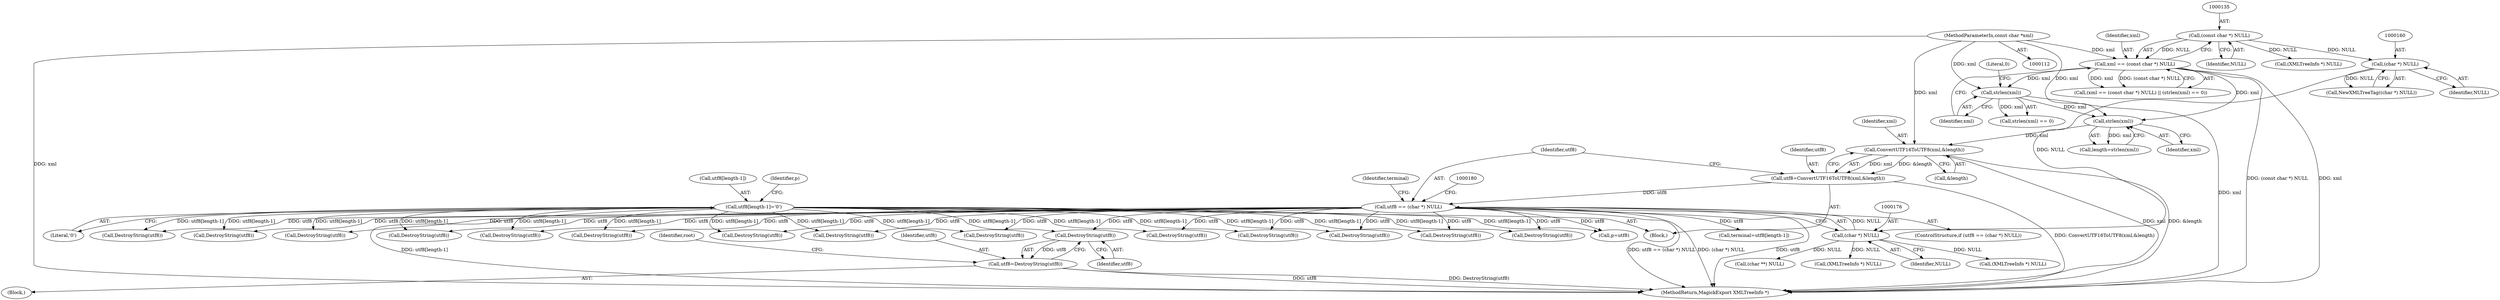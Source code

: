 digraph "0_ImageMagick_fc6080f1321fd21e86ef916195cc110b05d9effb_0@pointer" {
"1000922" [label="(Call,DestroyString(utf8))"];
"1000198" [label="(Call,utf8[length-1]='\0')"];
"1000173" [label="(Call,utf8 == (char *) NULL)"];
"1000166" [label="(Call,utf8=ConvertUTF16ToUTF8(xml,&length))"];
"1000168" [label="(Call,ConvertUTF16ToUTF8(xml,&length))"];
"1000164" [label="(Call,strlen(xml))"];
"1000138" [label="(Call,strlen(xml))"];
"1000132" [label="(Call,xml == (const char *) NULL)"];
"1000113" [label="(MethodParameterIn,const char *xml)"];
"1000134" [label="(Call,(const char *) NULL)"];
"1000175" [label="(Call,(char *) NULL)"];
"1000159" [label="(Call,(char *) NULL)"];
"1000920" [label="(Call,utf8=DestroyString(utf8))"];
"1001380" [label="(Call,DestroyString(utf8))"];
"1000922" [label="(Call,DestroyString(utf8))"];
"1000923" [label="(Identifier,utf8)"];
"1000170" [label="(Call,&length)"];
"1000188" [label="(Call,(XMLTreeInfo *) NULL)"];
"1000239" [label="(Call,(XMLTreeInfo *) NULL)"];
"1000136" [label="(Identifier,NULL)"];
"1000192" [label="(Identifier,terminal)"];
"1000151" [label="(Call,(XMLTreeInfo *) NULL)"];
"1000174" [label="(Identifier,utf8)"];
"1000158" [label="(Call,NewXMLTreeTag((char *) NULL))"];
"1001271" [label="(Call,DestroyString(utf8))"];
"1000205" [label="(Call,p=utf8)"];
"1001068" [label="(Call,DestroyString(utf8))"];
"1000159" [label="(Call,(char *) NULL)"];
"1000199" [label="(Call,utf8[length-1])"];
"1000138" [label="(Call,strlen(xml))"];
"1000895" [label="(Call,DestroyString(utf8))"];
"1000113" [label="(MethodParameterIn,const char *xml)"];
"1001302" [label="(Call,DestroyString(utf8))"];
"1000927" [label="(Identifier,root)"];
"1000315" [label="(Call,DestroyString(utf8))"];
"1000169" [label="(Identifier,xml)"];
"1000206" [label="(Identifier,p)"];
"1000115" [label="(Block,)"];
"1000137" [label="(Call,strlen(xml) == 0)"];
"1001437" [label="(MethodReturn,MagickExport XMLTreeInfo *)"];
"1000166" [label="(Call,utf8=ConvertUTF16ToUTF8(xml,&length))"];
"1000162" [label="(Call,length=strlen(xml))"];
"1000134" [label="(Call,(const char *) NULL)"];
"1000754" [label="(Call,DestroyString(utf8))"];
"1000140" [label="(Literal,0)"];
"1000133" [label="(Identifier,xml)"];
"1000204" [label="(Literal,'\0')"];
"1000172" [label="(ControlStructure,if (utf8 == (char *) NULL))"];
"1000236" [label="(Call,DestroyString(utf8))"];
"1000165" [label="(Identifier,xml)"];
"1000919" [label="(Block,)"];
"1000164" [label="(Call,strlen(xml))"];
"1000460" [label="(Call,DestroyString(utf8))"];
"1001204" [label="(Call,DestroyString(utf8))"];
"1000173" [label="(Call,utf8 == (char *) NULL)"];
"1000161" [label="(Identifier,NULL)"];
"1000139" [label="(Identifier,xml)"];
"1000131" [label="(Call,(xml == (const char *) NULL) || (strlen(xml) == 0))"];
"1000593" [label="(Call,DestroyString(utf8))"];
"1000920" [label="(Call,utf8=DestroyString(utf8))"];
"1001163" [label="(Call,DestroyString(utf8))"];
"1000198" [label="(Call,utf8[length-1]='\0')"];
"1000167" [label="(Identifier,utf8)"];
"1000851" [label="(Call,DestroyString(utf8))"];
"1000191" [label="(Call,terminal=utf8[length-1])"];
"1000177" [label="(Identifier,NULL)"];
"1000132" [label="(Call,xml == (const char *) NULL)"];
"1000921" [label="(Identifier,utf8)"];
"1001008" [label="(Call,DestroyString(utf8))"];
"1000175" [label="(Call,(char *) NULL)"];
"1000244" [label="(Call,(char **) NULL)"];
"1000168" [label="(Call,ConvertUTF16ToUTF8(xml,&length))"];
"1000922" -> "1000920"  [label="AST: "];
"1000922" -> "1000923"  [label="CFG: "];
"1000923" -> "1000922"  [label="AST: "];
"1000920" -> "1000922"  [label="CFG: "];
"1000922" -> "1000920"  [label="DDG: utf8"];
"1000198" -> "1000922"  [label="DDG: utf8[length-1]"];
"1000173" -> "1000922"  [label="DDG: utf8"];
"1000198" -> "1000115"  [label="AST: "];
"1000198" -> "1000204"  [label="CFG: "];
"1000199" -> "1000198"  [label="AST: "];
"1000204" -> "1000198"  [label="AST: "];
"1000206" -> "1000198"  [label="CFG: "];
"1000198" -> "1001437"  [label="DDG: utf8[length-1]"];
"1000198" -> "1000205"  [label="DDG: utf8[length-1]"];
"1000198" -> "1000236"  [label="DDG: utf8[length-1]"];
"1000198" -> "1000315"  [label="DDG: utf8[length-1]"];
"1000198" -> "1000460"  [label="DDG: utf8[length-1]"];
"1000198" -> "1000593"  [label="DDG: utf8[length-1]"];
"1000198" -> "1000754"  [label="DDG: utf8[length-1]"];
"1000198" -> "1000851"  [label="DDG: utf8[length-1]"];
"1000198" -> "1000895"  [label="DDG: utf8[length-1]"];
"1000198" -> "1001008"  [label="DDG: utf8[length-1]"];
"1000198" -> "1001068"  [label="DDG: utf8[length-1]"];
"1000198" -> "1001163"  [label="DDG: utf8[length-1]"];
"1000198" -> "1001204"  [label="DDG: utf8[length-1]"];
"1000198" -> "1001271"  [label="DDG: utf8[length-1]"];
"1000198" -> "1001302"  [label="DDG: utf8[length-1]"];
"1000198" -> "1001380"  [label="DDG: utf8[length-1]"];
"1000173" -> "1000172"  [label="AST: "];
"1000173" -> "1000175"  [label="CFG: "];
"1000174" -> "1000173"  [label="AST: "];
"1000175" -> "1000173"  [label="AST: "];
"1000180" -> "1000173"  [label="CFG: "];
"1000192" -> "1000173"  [label="CFG: "];
"1000173" -> "1001437"  [label="DDG: utf8 == (char *) NULL"];
"1000173" -> "1001437"  [label="DDG: (char *) NULL"];
"1000173" -> "1001437"  [label="DDG: utf8"];
"1000166" -> "1000173"  [label="DDG: utf8"];
"1000175" -> "1000173"  [label="DDG: NULL"];
"1000173" -> "1000191"  [label="DDG: utf8"];
"1000173" -> "1000205"  [label="DDG: utf8"];
"1000173" -> "1000236"  [label="DDG: utf8"];
"1000173" -> "1000315"  [label="DDG: utf8"];
"1000173" -> "1000460"  [label="DDG: utf8"];
"1000173" -> "1000593"  [label="DDG: utf8"];
"1000173" -> "1000754"  [label="DDG: utf8"];
"1000173" -> "1000851"  [label="DDG: utf8"];
"1000173" -> "1000895"  [label="DDG: utf8"];
"1000173" -> "1001008"  [label="DDG: utf8"];
"1000173" -> "1001068"  [label="DDG: utf8"];
"1000173" -> "1001163"  [label="DDG: utf8"];
"1000173" -> "1001204"  [label="DDG: utf8"];
"1000173" -> "1001271"  [label="DDG: utf8"];
"1000173" -> "1001302"  [label="DDG: utf8"];
"1000173" -> "1001380"  [label="DDG: utf8"];
"1000166" -> "1000115"  [label="AST: "];
"1000166" -> "1000168"  [label="CFG: "];
"1000167" -> "1000166"  [label="AST: "];
"1000168" -> "1000166"  [label="AST: "];
"1000174" -> "1000166"  [label="CFG: "];
"1000166" -> "1001437"  [label="DDG: ConvertUTF16ToUTF8(xml,&length)"];
"1000168" -> "1000166"  [label="DDG: xml"];
"1000168" -> "1000166"  [label="DDG: &length"];
"1000168" -> "1000170"  [label="CFG: "];
"1000169" -> "1000168"  [label="AST: "];
"1000170" -> "1000168"  [label="AST: "];
"1000168" -> "1001437"  [label="DDG: xml"];
"1000168" -> "1001437"  [label="DDG: &length"];
"1000164" -> "1000168"  [label="DDG: xml"];
"1000113" -> "1000168"  [label="DDG: xml"];
"1000164" -> "1000162"  [label="AST: "];
"1000164" -> "1000165"  [label="CFG: "];
"1000165" -> "1000164"  [label="AST: "];
"1000162" -> "1000164"  [label="CFG: "];
"1000164" -> "1000162"  [label="DDG: xml"];
"1000138" -> "1000164"  [label="DDG: xml"];
"1000132" -> "1000164"  [label="DDG: xml"];
"1000113" -> "1000164"  [label="DDG: xml"];
"1000138" -> "1000137"  [label="AST: "];
"1000138" -> "1000139"  [label="CFG: "];
"1000139" -> "1000138"  [label="AST: "];
"1000140" -> "1000138"  [label="CFG: "];
"1000138" -> "1001437"  [label="DDG: xml"];
"1000138" -> "1000137"  [label="DDG: xml"];
"1000132" -> "1000138"  [label="DDG: xml"];
"1000113" -> "1000138"  [label="DDG: xml"];
"1000132" -> "1000131"  [label="AST: "];
"1000132" -> "1000134"  [label="CFG: "];
"1000133" -> "1000132"  [label="AST: "];
"1000134" -> "1000132"  [label="AST: "];
"1000139" -> "1000132"  [label="CFG: "];
"1000131" -> "1000132"  [label="CFG: "];
"1000132" -> "1001437"  [label="DDG: (const char *) NULL"];
"1000132" -> "1001437"  [label="DDG: xml"];
"1000132" -> "1000131"  [label="DDG: xml"];
"1000132" -> "1000131"  [label="DDG: (const char *) NULL"];
"1000113" -> "1000132"  [label="DDG: xml"];
"1000134" -> "1000132"  [label="DDG: NULL"];
"1000113" -> "1000112"  [label="AST: "];
"1000113" -> "1001437"  [label="DDG: xml"];
"1000134" -> "1000136"  [label="CFG: "];
"1000135" -> "1000134"  [label="AST: "];
"1000136" -> "1000134"  [label="AST: "];
"1000134" -> "1000151"  [label="DDG: NULL"];
"1000134" -> "1000159"  [label="DDG: NULL"];
"1000175" -> "1000177"  [label="CFG: "];
"1000176" -> "1000175"  [label="AST: "];
"1000177" -> "1000175"  [label="AST: "];
"1000159" -> "1000175"  [label="DDG: NULL"];
"1000175" -> "1000188"  [label="DDG: NULL"];
"1000175" -> "1000239"  [label="DDG: NULL"];
"1000175" -> "1000244"  [label="DDG: NULL"];
"1000159" -> "1000158"  [label="AST: "];
"1000159" -> "1000161"  [label="CFG: "];
"1000160" -> "1000159"  [label="AST: "];
"1000161" -> "1000159"  [label="AST: "];
"1000158" -> "1000159"  [label="CFG: "];
"1000159" -> "1000158"  [label="DDG: NULL"];
"1000920" -> "1000919"  [label="AST: "];
"1000921" -> "1000920"  [label="AST: "];
"1000927" -> "1000920"  [label="CFG: "];
"1000920" -> "1001437"  [label="DDG: utf8"];
"1000920" -> "1001437"  [label="DDG: DestroyString(utf8)"];
}
